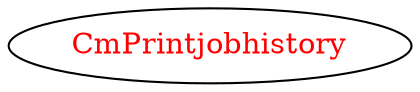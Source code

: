 digraph dependencyGraph {
 concentrate=true;
 ranksep="2.0";
 rankdir="LR"; 
 splines="ortho";
"CmPrintjobhistory" [fontcolor="red"];
}